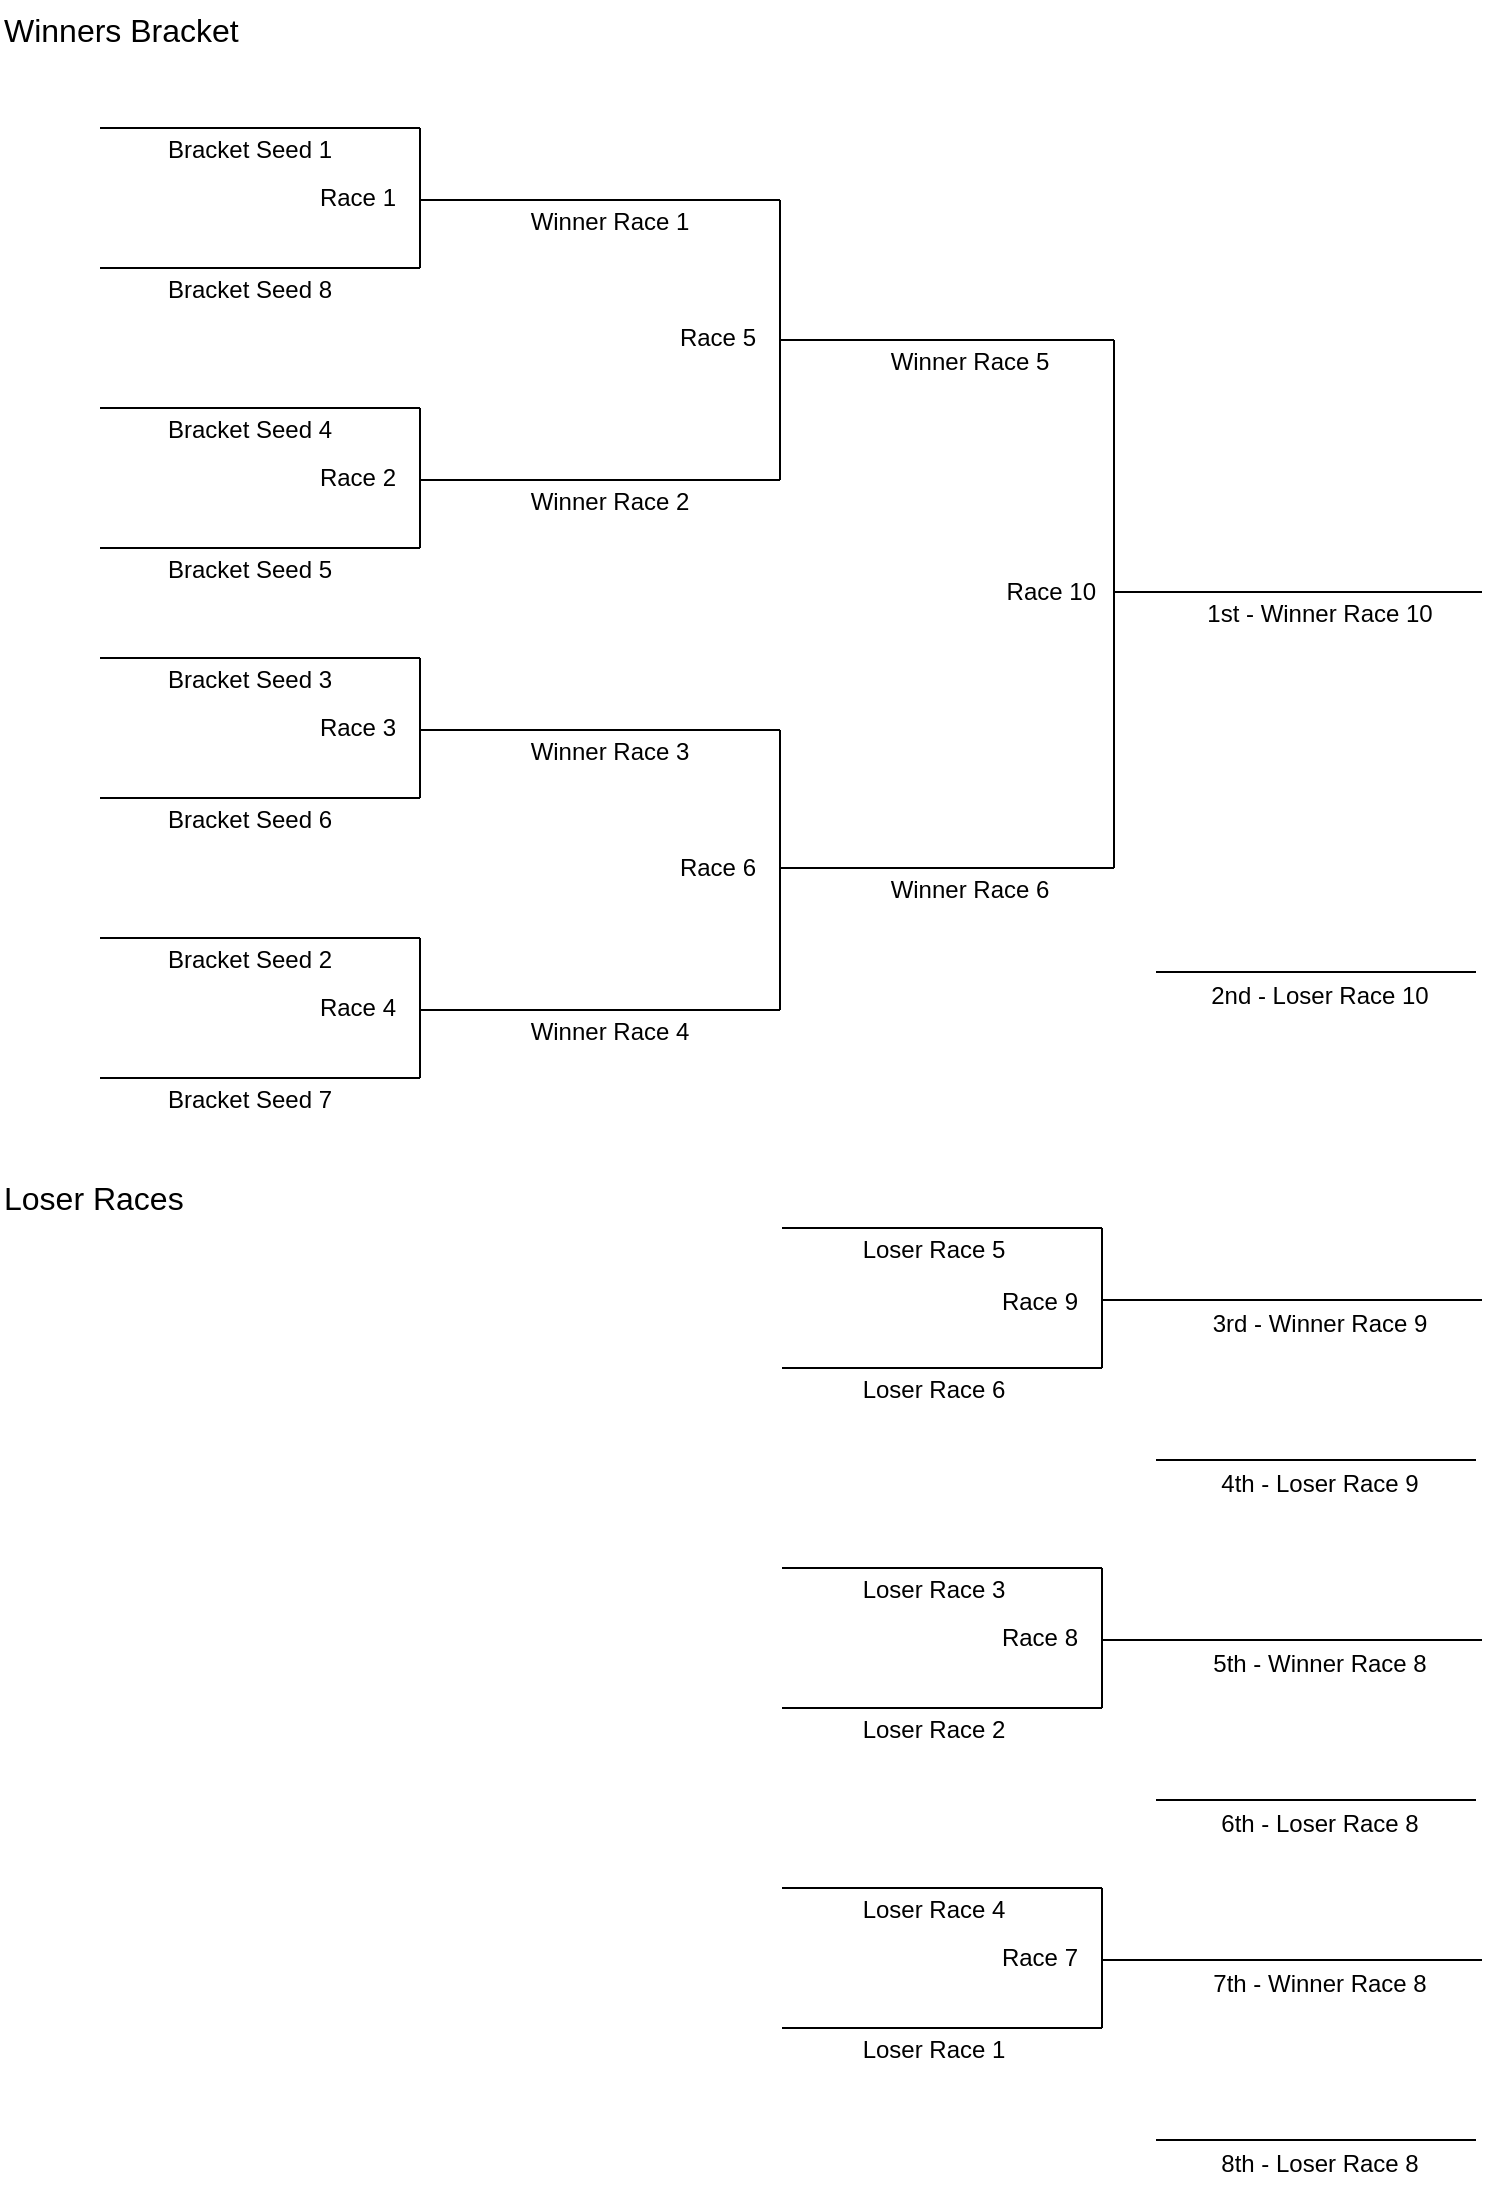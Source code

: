 <mxfile version="25.0.2">
  <diagram name="Page-1" id="gNxw8MddvVBNjZTbIHWo">
    <mxGraphModel dx="1114" dy="999" grid="1" gridSize="10" guides="1" tooltips="1" connect="1" arrows="1" fold="1" page="1" pageScale="1" pageWidth="850" pageHeight="1100" math="0" shadow="0">
      <root>
        <mxCell id="0" />
        <mxCell id="1" parent="0" />
        <mxCell id="H3SU6zbXUFuWfZ92cG2d-4" value="&lt;font style=&quot;font-size: 16px;&quot;&gt;Winners Bracket&lt;/font&gt;" style="text;html=1;align=left;verticalAlign=middle;whiteSpace=wrap;rounded=0;" parent="1" vertex="1">
          <mxGeometry x="39" width="120" height="30" as="geometry" />
        </mxCell>
        <mxCell id="H3SU6zbXUFuWfZ92cG2d-8" value="" style="group" parent="1" vertex="1" connectable="0">
          <mxGeometry x="289" y="100" width="320" height="70" as="geometry" />
        </mxCell>
        <mxCell id="H3SU6zbXUFuWfZ92cG2d-1" value="" style="endArrow=none;html=1;rounded=0;" parent="H3SU6zbXUFuWfZ92cG2d-8" edge="1">
          <mxGeometry width="50" height="50" relative="1" as="geometry">
            <mxPoint as="sourcePoint" />
            <mxPoint x="140" as="targetPoint" />
          </mxGeometry>
        </mxCell>
        <mxCell id="H3SU6zbXUFuWfZ92cG2d-2" value="" style="endArrow=none;html=1;rounded=0;" parent="H3SU6zbXUFuWfZ92cG2d-8" edge="1">
          <mxGeometry width="50" height="50" relative="1" as="geometry">
            <mxPoint y="140" as="sourcePoint" />
            <mxPoint x="140" y="140" as="targetPoint" />
          </mxGeometry>
        </mxCell>
        <mxCell id="H3SU6zbXUFuWfZ92cG2d-3" value="" style="endArrow=none;html=1;rounded=0;" parent="H3SU6zbXUFuWfZ92cG2d-8" edge="1">
          <mxGeometry width="50" height="50" relative="1" as="geometry">
            <mxPoint x="140" y="140" as="sourcePoint" />
            <mxPoint x="140" as="targetPoint" />
          </mxGeometry>
        </mxCell>
        <mxCell id="H3SU6zbXUFuWfZ92cG2d-5" value="Race 5" style="text;html=1;align=right;verticalAlign=middle;whiteSpace=wrap;rounded=0;" parent="H3SU6zbXUFuWfZ92cG2d-8" vertex="1">
          <mxGeometry x="40" y="54" width="90" height="30" as="geometry" />
        </mxCell>
        <mxCell id="H3SU6zbXUFuWfZ92cG2d-7" value="" style="endArrow=none;html=1;rounded=0;" parent="H3SU6zbXUFuWfZ92cG2d-8" edge="1">
          <mxGeometry width="50" height="50" relative="1" as="geometry">
            <mxPoint x="140" y="70" as="sourcePoint" />
            <mxPoint x="300" y="70" as="targetPoint" />
          </mxGeometry>
        </mxCell>
        <mxCell id="H3SU6zbXUFuWfZ92cG2d-9" value="" style="group" parent="1" vertex="1" connectable="0">
          <mxGeometry x="289" y="370" width="360" height="70" as="geometry" />
        </mxCell>
        <mxCell id="H3SU6zbXUFuWfZ92cG2d-14" value="" style="endArrow=none;html=1;rounded=0;" parent="H3SU6zbXUFuWfZ92cG2d-9" edge="1">
          <mxGeometry width="50" height="50" relative="1" as="geometry">
            <mxPoint x="140" y="64" as="sourcePoint" />
            <mxPoint x="300" y="64" as="targetPoint" />
          </mxGeometry>
        </mxCell>
        <mxCell id="H3SU6zbXUFuWfZ92cG2d-38" value="Winner Race 6" style="text;html=1;align=center;verticalAlign=middle;whiteSpace=wrap;rounded=0;" parent="H3SU6zbXUFuWfZ92cG2d-9" vertex="1">
          <mxGeometry x="190" y="60" width="90" height="30" as="geometry" />
        </mxCell>
        <mxCell id="H3SU6zbXUFuWfZ92cG2d-15" value="" style="group" parent="1" vertex="1" connectable="0">
          <mxGeometry x="368" y="784" width="320" height="70" as="geometry" />
        </mxCell>
        <mxCell id="H3SU6zbXUFuWfZ92cG2d-16" value="" style="endArrow=none;html=1;rounded=0;" parent="H3SU6zbXUFuWfZ92cG2d-15" edge="1">
          <mxGeometry width="50" height="50" relative="1" as="geometry">
            <mxPoint x="62" as="sourcePoint" />
            <mxPoint x="222" as="targetPoint" />
          </mxGeometry>
        </mxCell>
        <mxCell id="H3SU6zbXUFuWfZ92cG2d-17" value="" style="endArrow=none;html=1;rounded=0;" parent="H3SU6zbXUFuWfZ92cG2d-15" edge="1">
          <mxGeometry width="50" height="50" relative="1" as="geometry">
            <mxPoint x="62" y="70" as="sourcePoint" />
            <mxPoint x="222" y="70" as="targetPoint" />
          </mxGeometry>
        </mxCell>
        <mxCell id="H3SU6zbXUFuWfZ92cG2d-18" value="" style="endArrow=none;html=1;rounded=0;" parent="H3SU6zbXUFuWfZ92cG2d-15" edge="1">
          <mxGeometry width="50" height="50" relative="1" as="geometry">
            <mxPoint x="222" y="70" as="sourcePoint" />
            <mxPoint x="222" as="targetPoint" />
          </mxGeometry>
        </mxCell>
        <mxCell id="H3SU6zbXUFuWfZ92cG2d-19" value="Race 8" style="text;html=1;align=right;verticalAlign=middle;whiteSpace=wrap;rounded=0;" parent="H3SU6zbXUFuWfZ92cG2d-15" vertex="1">
          <mxGeometry x="122" y="20" width="90" height="30" as="geometry" />
        </mxCell>
        <mxCell id="H3SU6zbXUFuWfZ92cG2d-20" value="" style="endArrow=none;html=1;rounded=0;" parent="H3SU6zbXUFuWfZ92cG2d-15" edge="1">
          <mxGeometry width="50" height="50" relative="1" as="geometry">
            <mxPoint x="222" y="36" as="sourcePoint" />
            <mxPoint x="412" y="36" as="targetPoint" />
          </mxGeometry>
        </mxCell>
        <mxCell id="H3SU6zbXUFuWfZ92cG2d-21" value="&lt;font style=&quot;font-size: 16px;&quot;&gt;Loser Races&lt;/font&gt;" style="text;html=1;align=left;verticalAlign=middle;whiteSpace=wrap;rounded=0;" parent="1" vertex="1">
          <mxGeometry x="39" y="584" width="151" height="30" as="geometry" />
        </mxCell>
        <mxCell id="H3SU6zbXUFuWfZ92cG2d-22" value="Race 10" style="text;html=1;align=right;verticalAlign=middle;whiteSpace=wrap;rounded=0;" parent="1" vertex="1">
          <mxGeometry x="499" y="281" width="90" height="30" as="geometry" />
        </mxCell>
        <mxCell id="H3SU6zbXUFuWfZ92cG2d-24" value="" style="endArrow=none;html=1;rounded=0;" parent="1" edge="1">
          <mxGeometry width="50" height="50" relative="1" as="geometry">
            <mxPoint x="596" y="434" as="sourcePoint" />
            <mxPoint x="596" y="170" as="targetPoint" />
          </mxGeometry>
        </mxCell>
        <mxCell id="H3SU6zbXUFuWfZ92cG2d-25" value="" style="endArrow=none;html=1;rounded=0;" parent="1" edge="1">
          <mxGeometry width="50" height="50" relative="1" as="geometry">
            <mxPoint x="596" y="296" as="sourcePoint" />
            <mxPoint x="780" y="296" as="targetPoint" />
          </mxGeometry>
        </mxCell>
        <mxCell id="H3SU6zbXUFuWfZ92cG2d-26" value="" style="endArrow=none;html=1;rounded=0;" parent="1" edge="1">
          <mxGeometry width="50" height="50" relative="1" as="geometry">
            <mxPoint x="617" y="486" as="sourcePoint" />
            <mxPoint x="777" y="486" as="targetPoint" />
          </mxGeometry>
        </mxCell>
        <mxCell id="H3SU6zbXUFuWfZ92cG2d-32" value="1st - Winner Race 10" style="text;html=1;align=center;verticalAlign=middle;whiteSpace=wrap;rounded=0;" parent="1" vertex="1">
          <mxGeometry x="641" y="292" width="116" height="30" as="geometry" />
        </mxCell>
        <mxCell id="H3SU6zbXUFuWfZ92cG2d-33" value="2nd - Loser Race 10" style="text;html=1;align=center;verticalAlign=middle;whiteSpace=wrap;rounded=0;" parent="1" vertex="1">
          <mxGeometry x="641" y="483" width="116" height="30" as="geometry" />
        </mxCell>
        <mxCell id="H3SU6zbXUFuWfZ92cG2d-36" value="4th - Loser Race 9" style="text;html=1;align=center;verticalAlign=middle;whiteSpace=wrap;rounded=0;" parent="1" vertex="1">
          <mxGeometry x="641" y="727" width="116" height="30" as="geometry" />
        </mxCell>
        <mxCell id="H3SU6zbXUFuWfZ92cG2d-37" value="Winner Race 5" style="text;html=1;align=center;verticalAlign=middle;whiteSpace=wrap;rounded=0;" parent="1" vertex="1">
          <mxGeometry x="479" y="166" width="90" height="30" as="geometry" />
        </mxCell>
        <mxCell id="H3SU6zbXUFuWfZ92cG2d-39" value="Loser Race 3" style="text;html=1;align=center;verticalAlign=middle;whiteSpace=wrap;rounded=0;" parent="1" vertex="1">
          <mxGeometry x="461" y="780" width="90" height="30" as="geometry" />
        </mxCell>
        <mxCell id="H3SU6zbXUFuWfZ92cG2d-40" value="Loser Race 2" style="text;html=1;align=center;verticalAlign=middle;whiteSpace=wrap;rounded=0;" parent="1" vertex="1">
          <mxGeometry x="461" y="850" width="90" height="30" as="geometry" />
        </mxCell>
        <mxCell id="H3SU6zbXUFuWfZ92cG2d-41" value="Winner Race 1" style="text;html=1;align=center;verticalAlign=middle;whiteSpace=wrap;rounded=0;" parent="1" vertex="1">
          <mxGeometry x="299" y="96" width="90" height="30" as="geometry" />
        </mxCell>
        <mxCell id="H3SU6zbXUFuWfZ92cG2d-42" value="Winner Race 2" style="text;html=1;align=center;verticalAlign=middle;whiteSpace=wrap;rounded=0;" parent="1" vertex="1">
          <mxGeometry x="299" y="236" width="90" height="30" as="geometry" />
        </mxCell>
        <mxCell id="IuvQdy2Z3pqtqVISLEcr-9" value="5th - Winner Race 8" style="text;html=1;align=center;verticalAlign=middle;whiteSpace=wrap;rounded=0;" parent="1" vertex="1">
          <mxGeometry x="636" y="817" width="126" height="30" as="geometry" />
        </mxCell>
        <mxCell id="IuvQdy2Z3pqtqVISLEcr-16" value="" style="endArrow=none;html=1;rounded=0;" parent="1" edge="1">
          <mxGeometry width="50" height="50" relative="1" as="geometry">
            <mxPoint x="518" y="170" as="sourcePoint" />
            <mxPoint x="596" y="170" as="targetPoint" />
          </mxGeometry>
        </mxCell>
        <mxCell id="IuvQdy2Z3pqtqVISLEcr-17" value="" style="endArrow=none;html=1;rounded=0;" parent="1" edge="1">
          <mxGeometry width="50" height="50" relative="1" as="geometry">
            <mxPoint x="518" y="434" as="sourcePoint" />
            <mxPoint x="596" y="434" as="targetPoint" />
          </mxGeometry>
        </mxCell>
        <mxCell id="IuvQdy2Z3pqtqVISLEcr-18" value="" style="endArrow=none;html=1;rounded=0;" parent="1" edge="1">
          <mxGeometry width="50" height="50" relative="1" as="geometry">
            <mxPoint x="617" y="730" as="sourcePoint" />
            <mxPoint x="777" y="730" as="targetPoint" />
          </mxGeometry>
        </mxCell>
        <mxCell id="Z-EwFcKrp6Wiq-JpFyMq-1" value="" style="group" parent="1" vertex="1" connectable="0">
          <mxGeometry x="89" y="134" width="320" height="70" as="geometry" />
        </mxCell>
        <mxCell id="Z-EwFcKrp6Wiq-JpFyMq-2" value="" style="endArrow=none;html=1;rounded=0;" parent="Z-EwFcKrp6Wiq-JpFyMq-1" edge="1">
          <mxGeometry width="50" height="50" relative="1" as="geometry">
            <mxPoint y="70" as="sourcePoint" />
            <mxPoint x="160" y="70" as="targetPoint" />
          </mxGeometry>
        </mxCell>
        <mxCell id="Z-EwFcKrp6Wiq-JpFyMq-3" value="" style="endArrow=none;html=1;rounded=0;" parent="Z-EwFcKrp6Wiq-JpFyMq-1" edge="1">
          <mxGeometry width="50" height="50" relative="1" as="geometry">
            <mxPoint y="140" as="sourcePoint" />
            <mxPoint x="160" y="140" as="targetPoint" />
          </mxGeometry>
        </mxCell>
        <mxCell id="Z-EwFcKrp6Wiq-JpFyMq-4" value="" style="endArrow=none;html=1;rounded=0;" parent="Z-EwFcKrp6Wiq-JpFyMq-1" edge="1">
          <mxGeometry width="50" height="50" relative="1" as="geometry">
            <mxPoint x="160" y="140" as="sourcePoint" />
            <mxPoint x="160" y="70" as="targetPoint" />
          </mxGeometry>
        </mxCell>
        <mxCell id="Z-EwFcKrp6Wiq-JpFyMq-5" value="Race 2" style="text;html=1;align=right;verticalAlign=middle;whiteSpace=wrap;rounded=0;" parent="Z-EwFcKrp6Wiq-JpFyMq-1" vertex="1">
          <mxGeometry x="60" y="90" width="90" height="30" as="geometry" />
        </mxCell>
        <mxCell id="Z-EwFcKrp6Wiq-JpFyMq-6" value="" style="endArrow=none;html=1;rounded=0;" parent="Z-EwFcKrp6Wiq-JpFyMq-1" edge="1">
          <mxGeometry width="50" height="50" relative="1" as="geometry">
            <mxPoint x="160" y="106" as="sourcePoint" />
            <mxPoint x="320" y="106" as="targetPoint" />
          </mxGeometry>
        </mxCell>
        <mxCell id="Z-EwFcKrp6Wiq-JpFyMq-7" value="" style="group" parent="1" vertex="1" connectable="0">
          <mxGeometry x="368" y="614" width="320" height="70" as="geometry" />
        </mxCell>
        <mxCell id="Z-EwFcKrp6Wiq-JpFyMq-8" value="" style="endArrow=none;html=1;rounded=0;" parent="Z-EwFcKrp6Wiq-JpFyMq-7" edge="1">
          <mxGeometry width="50" height="50" relative="1" as="geometry">
            <mxPoint x="62" as="sourcePoint" />
            <mxPoint x="222" as="targetPoint" />
          </mxGeometry>
        </mxCell>
        <mxCell id="Z-EwFcKrp6Wiq-JpFyMq-9" value="" style="endArrow=none;html=1;rounded=0;" parent="Z-EwFcKrp6Wiq-JpFyMq-7" edge="1">
          <mxGeometry width="50" height="50" relative="1" as="geometry">
            <mxPoint x="62" y="70" as="sourcePoint" />
            <mxPoint x="222" y="70" as="targetPoint" />
          </mxGeometry>
        </mxCell>
        <mxCell id="Z-EwFcKrp6Wiq-JpFyMq-10" value="" style="endArrow=none;html=1;rounded=0;" parent="Z-EwFcKrp6Wiq-JpFyMq-7" edge="1">
          <mxGeometry width="50" height="50" relative="1" as="geometry">
            <mxPoint x="222" y="70" as="sourcePoint" />
            <mxPoint x="222" as="targetPoint" />
          </mxGeometry>
        </mxCell>
        <mxCell id="Z-EwFcKrp6Wiq-JpFyMq-11" value="Race 9" style="text;html=1;align=right;verticalAlign=middle;whiteSpace=wrap;rounded=0;" parent="Z-EwFcKrp6Wiq-JpFyMq-7" vertex="1">
          <mxGeometry x="122" y="22" width="90" height="30" as="geometry" />
        </mxCell>
        <mxCell id="Z-EwFcKrp6Wiq-JpFyMq-12" value="" style="endArrow=none;html=1;rounded=0;" parent="Z-EwFcKrp6Wiq-JpFyMq-7" edge="1">
          <mxGeometry width="50" height="50" relative="1" as="geometry">
            <mxPoint x="222" y="36" as="sourcePoint" />
            <mxPoint x="412" y="36" as="targetPoint" />
          </mxGeometry>
        </mxCell>
        <mxCell id="Z-EwFcKrp6Wiq-JpFyMq-13" value="Loser Race 5" style="text;html=1;align=center;verticalAlign=middle;whiteSpace=wrap;rounded=0;" parent="1" vertex="1">
          <mxGeometry x="461" y="610" width="90" height="30" as="geometry" />
        </mxCell>
        <mxCell id="Z-EwFcKrp6Wiq-JpFyMq-14" value="Loser Race 6" style="text;html=1;align=center;verticalAlign=middle;whiteSpace=wrap;rounded=0;" parent="1" vertex="1">
          <mxGeometry x="461" y="680" width="90" height="30" as="geometry" />
        </mxCell>
        <mxCell id="Z-EwFcKrp6Wiq-JpFyMq-15" value="3rd - Winner Race 9" style="text;html=1;align=center;verticalAlign=middle;whiteSpace=wrap;rounded=0;" parent="1" vertex="1">
          <mxGeometry x="641" y="647" width="116" height="30" as="geometry" />
        </mxCell>
        <mxCell id="Z-EwFcKrp6Wiq-JpFyMq-16" value="Bracket Seed 4" style="text;html=1;align=center;verticalAlign=middle;whiteSpace=wrap;rounded=0;" parent="1" vertex="1">
          <mxGeometry x="119" y="200" width="90" height="30" as="geometry" />
        </mxCell>
        <mxCell id="Z-EwFcKrp6Wiq-JpFyMq-17" value="Bracket Seed 5" style="text;html=1;align=center;verticalAlign=middle;whiteSpace=wrap;rounded=0;" parent="1" vertex="1">
          <mxGeometry x="119" y="270" width="90" height="30" as="geometry" />
        </mxCell>
        <mxCell id="Z-EwFcKrp6Wiq-JpFyMq-21" value="6th - Loser Race 8" style="text;html=1;align=center;verticalAlign=middle;whiteSpace=wrap;rounded=0;" parent="1" vertex="1">
          <mxGeometry x="646" y="897" width="106" height="30" as="geometry" />
        </mxCell>
        <mxCell id="Z-EwFcKrp6Wiq-JpFyMq-22" value="" style="endArrow=none;html=1;rounded=0;" parent="1" edge="1">
          <mxGeometry width="50" height="50" relative="1" as="geometry">
            <mxPoint x="617" y="900" as="sourcePoint" />
            <mxPoint x="777" y="900" as="targetPoint" />
          </mxGeometry>
        </mxCell>
        <mxCell id="csj1tmw9l9uNEUCIM7JJ-13" value="" style="endArrow=none;html=1;rounded=0;" edge="1" parent="1">
          <mxGeometry width="50" height="50" relative="1" as="geometry">
            <mxPoint x="89" y="64" as="sourcePoint" />
            <mxPoint x="249" y="64" as="targetPoint" />
          </mxGeometry>
        </mxCell>
        <mxCell id="csj1tmw9l9uNEUCIM7JJ-14" value="" style="endArrow=none;html=1;rounded=0;" edge="1" parent="1">
          <mxGeometry width="50" height="50" relative="1" as="geometry">
            <mxPoint x="89" y="134" as="sourcePoint" />
            <mxPoint x="249" y="134" as="targetPoint" />
          </mxGeometry>
        </mxCell>
        <mxCell id="csj1tmw9l9uNEUCIM7JJ-15" value="" style="endArrow=none;html=1;rounded=0;" edge="1" parent="1">
          <mxGeometry width="50" height="50" relative="1" as="geometry">
            <mxPoint x="249" y="134" as="sourcePoint" />
            <mxPoint x="249" y="64" as="targetPoint" />
          </mxGeometry>
        </mxCell>
        <mxCell id="csj1tmw9l9uNEUCIM7JJ-16" value="Race 1" style="text;html=1;align=right;verticalAlign=middle;whiteSpace=wrap;rounded=0;" vertex="1" parent="1">
          <mxGeometry x="149" y="84" width="90" height="30" as="geometry" />
        </mxCell>
        <mxCell id="csj1tmw9l9uNEUCIM7JJ-17" value="" style="endArrow=none;html=1;rounded=0;" edge="1" parent="1">
          <mxGeometry width="50" height="50" relative="1" as="geometry">
            <mxPoint x="249" y="100" as="sourcePoint" />
            <mxPoint x="409" y="100" as="targetPoint" />
          </mxGeometry>
        </mxCell>
        <mxCell id="csj1tmw9l9uNEUCIM7JJ-18" value="Bracket Seed 1" style="text;html=1;align=center;verticalAlign=middle;whiteSpace=wrap;rounded=0;" vertex="1" parent="1">
          <mxGeometry x="119" y="60" width="90" height="30" as="geometry" />
        </mxCell>
        <mxCell id="csj1tmw9l9uNEUCIM7JJ-19" value="Bracket Seed 8" style="text;html=1;align=center;verticalAlign=middle;whiteSpace=wrap;rounded=0;" vertex="1" parent="1">
          <mxGeometry x="119" y="130" width="90" height="30" as="geometry" />
        </mxCell>
        <mxCell id="csj1tmw9l9uNEUCIM7JJ-20" value="" style="group" vertex="1" connectable="0" parent="1">
          <mxGeometry x="368" y="944" width="320" height="70" as="geometry" />
        </mxCell>
        <mxCell id="csj1tmw9l9uNEUCIM7JJ-21" value="" style="endArrow=none;html=1;rounded=0;" edge="1" parent="csj1tmw9l9uNEUCIM7JJ-20">
          <mxGeometry width="50" height="50" relative="1" as="geometry">
            <mxPoint x="62" as="sourcePoint" />
            <mxPoint x="222" as="targetPoint" />
          </mxGeometry>
        </mxCell>
        <mxCell id="csj1tmw9l9uNEUCIM7JJ-22" value="" style="endArrow=none;html=1;rounded=0;" edge="1" parent="csj1tmw9l9uNEUCIM7JJ-20">
          <mxGeometry width="50" height="50" relative="1" as="geometry">
            <mxPoint x="62" y="70" as="sourcePoint" />
            <mxPoint x="222" y="70" as="targetPoint" />
          </mxGeometry>
        </mxCell>
        <mxCell id="csj1tmw9l9uNEUCIM7JJ-23" value="" style="endArrow=none;html=1;rounded=0;" edge="1" parent="csj1tmw9l9uNEUCIM7JJ-20">
          <mxGeometry width="50" height="50" relative="1" as="geometry">
            <mxPoint x="222" y="70" as="sourcePoint" />
            <mxPoint x="222" as="targetPoint" />
          </mxGeometry>
        </mxCell>
        <mxCell id="csj1tmw9l9uNEUCIM7JJ-24" value="Race 7" style="text;html=1;align=right;verticalAlign=middle;whiteSpace=wrap;rounded=0;" vertex="1" parent="csj1tmw9l9uNEUCIM7JJ-20">
          <mxGeometry x="122" y="20" width="90" height="30" as="geometry" />
        </mxCell>
        <mxCell id="csj1tmw9l9uNEUCIM7JJ-25" value="" style="endArrow=none;html=1;rounded=0;" edge="1" parent="csj1tmw9l9uNEUCIM7JJ-20">
          <mxGeometry width="50" height="50" relative="1" as="geometry">
            <mxPoint x="222" y="36" as="sourcePoint" />
            <mxPoint x="412" y="36" as="targetPoint" />
          </mxGeometry>
        </mxCell>
        <mxCell id="csj1tmw9l9uNEUCIM7JJ-26" value="Loser Race 1" style="text;html=1;align=center;verticalAlign=middle;whiteSpace=wrap;rounded=0;" vertex="1" parent="1">
          <mxGeometry x="461" y="1010" width="90" height="30" as="geometry" />
        </mxCell>
        <mxCell id="csj1tmw9l9uNEUCIM7JJ-27" value="7th - Winner Race 8" style="text;html=1;align=center;verticalAlign=middle;whiteSpace=wrap;rounded=0;" vertex="1" parent="1">
          <mxGeometry x="641" y="977" width="116" height="30" as="geometry" />
        </mxCell>
        <mxCell id="csj1tmw9l9uNEUCIM7JJ-30" value="8th - Loser Race 8" style="text;html=1;align=center;verticalAlign=middle;whiteSpace=wrap;rounded=0;" vertex="1" parent="1">
          <mxGeometry x="646" y="1067" width="106" height="30" as="geometry" />
        </mxCell>
        <mxCell id="csj1tmw9l9uNEUCIM7JJ-31" value="" style="endArrow=none;html=1;rounded=0;" edge="1" parent="1">
          <mxGeometry width="50" height="50" relative="1" as="geometry">
            <mxPoint x="617" y="1070" as="sourcePoint" />
            <mxPoint x="777" y="1070" as="targetPoint" />
          </mxGeometry>
        </mxCell>
        <mxCell id="csj1tmw9l9uNEUCIM7JJ-32" value="Loser Race 4" style="text;html=1;align=center;verticalAlign=middle;whiteSpace=wrap;rounded=0;" vertex="1" parent="1">
          <mxGeometry x="461" y="940" width="90" height="30" as="geometry" />
        </mxCell>
        <mxCell id="csj1tmw9l9uNEUCIM7JJ-33" value="" style="endArrow=none;html=1;rounded=0;" edge="1" parent="1">
          <mxGeometry width="50" height="50" relative="1" as="geometry">
            <mxPoint x="289" y="365" as="sourcePoint" />
            <mxPoint x="429" y="365" as="targetPoint" />
          </mxGeometry>
        </mxCell>
        <mxCell id="csj1tmw9l9uNEUCIM7JJ-34" value="" style="endArrow=none;html=1;rounded=0;" edge="1" parent="1">
          <mxGeometry width="50" height="50" relative="1" as="geometry">
            <mxPoint x="289" y="505" as="sourcePoint" />
            <mxPoint x="429" y="505" as="targetPoint" />
          </mxGeometry>
        </mxCell>
        <mxCell id="csj1tmw9l9uNEUCIM7JJ-35" value="" style="endArrow=none;html=1;rounded=0;" edge="1" parent="1">
          <mxGeometry width="50" height="50" relative="1" as="geometry">
            <mxPoint x="429" y="505" as="sourcePoint" />
            <mxPoint x="429" y="365" as="targetPoint" />
          </mxGeometry>
        </mxCell>
        <mxCell id="csj1tmw9l9uNEUCIM7JJ-36" value="Race 6" style="text;html=1;align=right;verticalAlign=middle;whiteSpace=wrap;rounded=0;" vertex="1" parent="1">
          <mxGeometry x="329" y="419" width="90" height="30" as="geometry" />
        </mxCell>
        <mxCell id="csj1tmw9l9uNEUCIM7JJ-37" value="Winner Race 3" style="text;html=1;align=center;verticalAlign=middle;whiteSpace=wrap;rounded=0;" vertex="1" parent="1">
          <mxGeometry x="299" y="361" width="90" height="30" as="geometry" />
        </mxCell>
        <mxCell id="csj1tmw9l9uNEUCIM7JJ-38" value="Winner Race 4" style="text;html=1;align=center;verticalAlign=middle;whiteSpace=wrap;rounded=0;" vertex="1" parent="1">
          <mxGeometry x="299" y="501" width="90" height="30" as="geometry" />
        </mxCell>
        <mxCell id="csj1tmw9l9uNEUCIM7JJ-39" value="" style="group" vertex="1" connectable="0" parent="1">
          <mxGeometry x="89" y="399" width="320" height="70" as="geometry" />
        </mxCell>
        <mxCell id="csj1tmw9l9uNEUCIM7JJ-40" value="" style="endArrow=none;html=1;rounded=0;" edge="1" parent="csj1tmw9l9uNEUCIM7JJ-39">
          <mxGeometry width="50" height="50" relative="1" as="geometry">
            <mxPoint y="70" as="sourcePoint" />
            <mxPoint x="160" y="70" as="targetPoint" />
          </mxGeometry>
        </mxCell>
        <mxCell id="csj1tmw9l9uNEUCIM7JJ-41" value="" style="endArrow=none;html=1;rounded=0;" edge="1" parent="csj1tmw9l9uNEUCIM7JJ-39">
          <mxGeometry width="50" height="50" relative="1" as="geometry">
            <mxPoint y="140" as="sourcePoint" />
            <mxPoint x="160" y="140" as="targetPoint" />
          </mxGeometry>
        </mxCell>
        <mxCell id="csj1tmw9l9uNEUCIM7JJ-42" value="" style="endArrow=none;html=1;rounded=0;" edge="1" parent="csj1tmw9l9uNEUCIM7JJ-39">
          <mxGeometry width="50" height="50" relative="1" as="geometry">
            <mxPoint x="160" y="140" as="sourcePoint" />
            <mxPoint x="160" y="70" as="targetPoint" />
          </mxGeometry>
        </mxCell>
        <mxCell id="csj1tmw9l9uNEUCIM7JJ-43" value="Race 4" style="text;html=1;align=right;verticalAlign=middle;whiteSpace=wrap;rounded=0;" vertex="1" parent="csj1tmw9l9uNEUCIM7JJ-39">
          <mxGeometry x="60" y="90" width="90" height="30" as="geometry" />
        </mxCell>
        <mxCell id="csj1tmw9l9uNEUCIM7JJ-44" value="" style="endArrow=none;html=1;rounded=0;" edge="1" parent="csj1tmw9l9uNEUCIM7JJ-39">
          <mxGeometry width="50" height="50" relative="1" as="geometry">
            <mxPoint x="160" y="106" as="sourcePoint" />
            <mxPoint x="320" y="106" as="targetPoint" />
          </mxGeometry>
        </mxCell>
        <mxCell id="csj1tmw9l9uNEUCIM7JJ-45" value="Bracket Seed 2" style="text;html=1;align=center;verticalAlign=middle;whiteSpace=wrap;rounded=0;" vertex="1" parent="1">
          <mxGeometry x="119" y="465" width="90" height="30" as="geometry" />
        </mxCell>
        <mxCell id="csj1tmw9l9uNEUCIM7JJ-46" value="Bracket Seed 7" style="text;html=1;align=center;verticalAlign=middle;whiteSpace=wrap;rounded=0;" vertex="1" parent="1">
          <mxGeometry x="119" y="535" width="90" height="30" as="geometry" />
        </mxCell>
        <mxCell id="csj1tmw9l9uNEUCIM7JJ-47" value="" style="endArrow=none;html=1;rounded=0;" edge="1" parent="1">
          <mxGeometry width="50" height="50" relative="1" as="geometry">
            <mxPoint x="89" y="329" as="sourcePoint" />
            <mxPoint x="249" y="329" as="targetPoint" />
          </mxGeometry>
        </mxCell>
        <mxCell id="csj1tmw9l9uNEUCIM7JJ-48" value="" style="endArrow=none;html=1;rounded=0;" edge="1" parent="1">
          <mxGeometry width="50" height="50" relative="1" as="geometry">
            <mxPoint x="89" y="399" as="sourcePoint" />
            <mxPoint x="249" y="399" as="targetPoint" />
          </mxGeometry>
        </mxCell>
        <mxCell id="csj1tmw9l9uNEUCIM7JJ-49" value="" style="endArrow=none;html=1;rounded=0;" edge="1" parent="1">
          <mxGeometry width="50" height="50" relative="1" as="geometry">
            <mxPoint x="249" y="399" as="sourcePoint" />
            <mxPoint x="249" y="329" as="targetPoint" />
          </mxGeometry>
        </mxCell>
        <mxCell id="csj1tmw9l9uNEUCIM7JJ-50" value="Race 3" style="text;html=1;align=right;verticalAlign=middle;whiteSpace=wrap;rounded=0;" vertex="1" parent="1">
          <mxGeometry x="149" y="349" width="90" height="30" as="geometry" />
        </mxCell>
        <mxCell id="csj1tmw9l9uNEUCIM7JJ-51" value="" style="endArrow=none;html=1;rounded=0;" edge="1" parent="1">
          <mxGeometry width="50" height="50" relative="1" as="geometry">
            <mxPoint x="249" y="365" as="sourcePoint" />
            <mxPoint x="409" y="365" as="targetPoint" />
          </mxGeometry>
        </mxCell>
        <mxCell id="csj1tmw9l9uNEUCIM7JJ-52" value="Bracket Seed 3" style="text;html=1;align=center;verticalAlign=middle;whiteSpace=wrap;rounded=0;" vertex="1" parent="1">
          <mxGeometry x="119" y="325" width="90" height="30" as="geometry" />
        </mxCell>
        <mxCell id="csj1tmw9l9uNEUCIM7JJ-53" value="Bracket Seed 6" style="text;html=1;align=center;verticalAlign=middle;whiteSpace=wrap;rounded=0;" vertex="1" parent="1">
          <mxGeometry x="119" y="395" width="90" height="30" as="geometry" />
        </mxCell>
      </root>
    </mxGraphModel>
  </diagram>
</mxfile>

